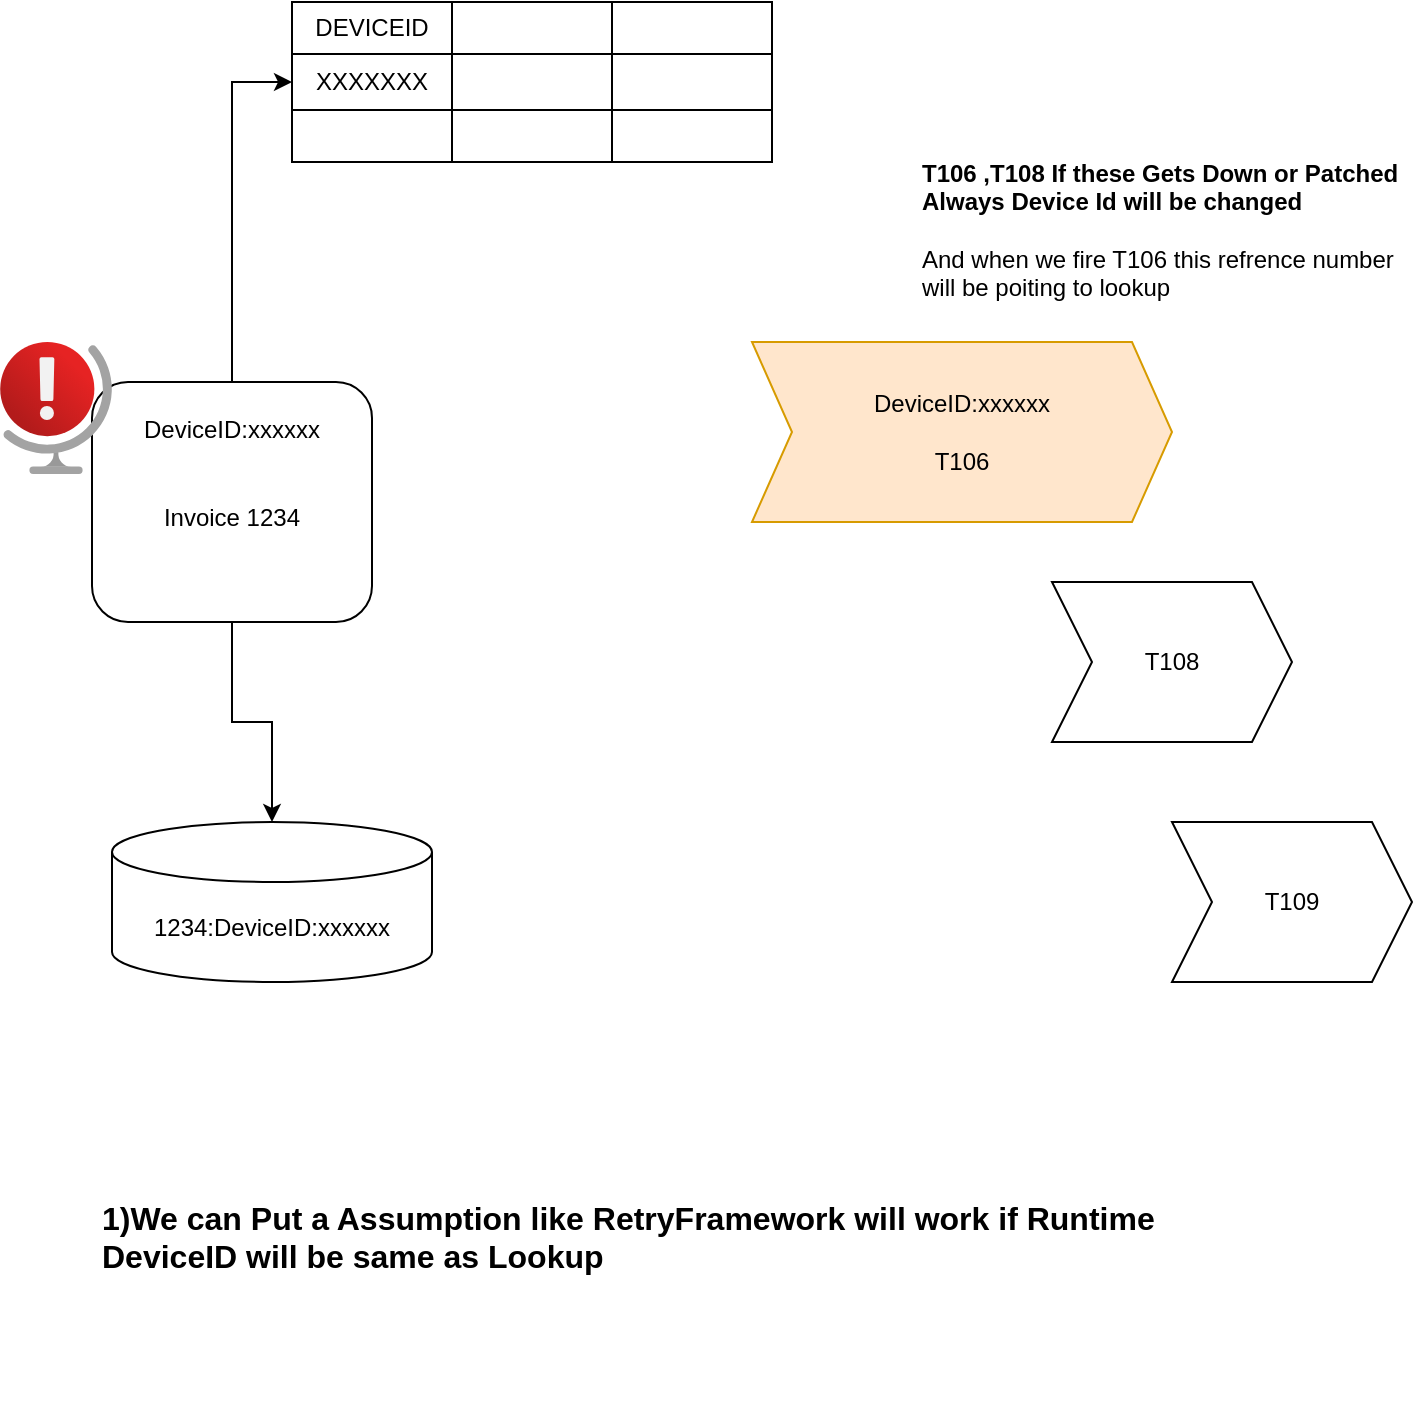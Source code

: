 <mxfile version="15.5.9" type="github">
  <diagram id="2UxOACo_O_TKAJXbDPBZ" name="Page-1">
    <mxGraphModel dx="1320" dy="446" grid="1" gridSize="10" guides="1" tooltips="1" connect="1" arrows="1" fold="1" page="1" pageScale="1" pageWidth="850" pageHeight="1100" math="0" shadow="0">
      <root>
        <mxCell id="0" />
        <mxCell id="1" parent="0" />
        <mxCell id="qAsrmmUzswC5HKgWTjrL-9" style="edgeStyle=orthogonalEdgeStyle;rounded=0;orthogonalLoop=1;jettySize=auto;html=1;entryX=0.5;entryY=0;entryDx=0;entryDy=0;entryPerimeter=0;" parent="1" source="qAsrmmUzswC5HKgWTjrL-1" target="qAsrmmUzswC5HKgWTjrL-8" edge="1">
          <mxGeometry relative="1" as="geometry" />
        </mxCell>
        <mxCell id="qAsrmmUzswC5HKgWTjrL-23" style="edgeStyle=orthogonalEdgeStyle;rounded=0;orthogonalLoop=1;jettySize=auto;html=1;entryX=0;entryY=0.5;entryDx=0;entryDy=0;" parent="1" source="qAsrmmUzswC5HKgWTjrL-1" target="qAsrmmUzswC5HKgWTjrL-15" edge="1">
          <mxGeometry relative="1" as="geometry">
            <mxPoint x="250" y="60" as="targetPoint" />
          </mxGeometry>
        </mxCell>
        <mxCell id="qAsrmmUzswC5HKgWTjrL-1" value="&lt;div&gt;DeviceID:xxxxxx&lt;/div&gt;&lt;div&gt;&lt;br&gt;&lt;/div&gt;&lt;div&gt;&lt;br&gt;&lt;/div&gt;&lt;div&gt;Invoice 1234&lt;br&gt;&lt;/div&gt;&lt;div&gt;&lt;br&gt;&lt;/div&gt;&lt;div&gt;&lt;br&gt;&lt;/div&gt;" style="rounded=1;whiteSpace=wrap;html=1;" parent="1" vertex="1">
          <mxGeometry x="170" y="200" width="140" height="120" as="geometry" />
        </mxCell>
        <mxCell id="qAsrmmUzswC5HKgWTjrL-5" value="&lt;div&gt;DeviceID:xxxxxx&lt;/div&gt;&lt;div&gt;&lt;br&gt;&lt;/div&gt;&lt;div&gt;T106&lt;/div&gt;" style="shape=step;perimeter=stepPerimeter;whiteSpace=wrap;html=1;fixedSize=1;fillColor=#ffe6cc;strokeColor=#d79b00;" parent="1" vertex="1">
          <mxGeometry x="500" y="180" width="210" height="90" as="geometry" />
        </mxCell>
        <mxCell id="qAsrmmUzswC5HKgWTjrL-6" value="T108" style="shape=step;perimeter=stepPerimeter;whiteSpace=wrap;html=1;fixedSize=1;" parent="1" vertex="1">
          <mxGeometry x="650" y="300" width="120" height="80" as="geometry" />
        </mxCell>
        <mxCell id="qAsrmmUzswC5HKgWTjrL-7" value="" style="aspect=fixed;html=1;points=[];align=center;image;fontSize=12;image=img/lib/azure2/general/Globe_Error.svg;" parent="1" vertex="1">
          <mxGeometry x="124" y="180" width="56.0" height="66" as="geometry" />
        </mxCell>
        <mxCell id="qAsrmmUzswC5HKgWTjrL-8" value="1234:DeviceID:xxxxxx" style="shape=cylinder3;whiteSpace=wrap;html=1;boundedLbl=1;backgroundOutline=1;size=15;" parent="1" vertex="1">
          <mxGeometry x="180" y="420" width="160" height="80" as="geometry" />
        </mxCell>
        <mxCell id="qAsrmmUzswC5HKgWTjrL-10" value="" style="shape=table;html=1;whiteSpace=wrap;startSize=0;container=1;collapsible=0;childLayout=tableLayout;" parent="1" vertex="1">
          <mxGeometry x="270" y="10" width="240" height="80" as="geometry" />
        </mxCell>
        <mxCell id="qAsrmmUzswC5HKgWTjrL-11" value="" style="shape=partialRectangle;html=1;whiteSpace=wrap;collapsible=0;dropTarget=0;pointerEvents=0;fillColor=none;top=0;left=0;bottom=0;right=0;points=[[0,0.5],[1,0.5]];portConstraint=eastwest;" parent="qAsrmmUzswC5HKgWTjrL-10" vertex="1">
          <mxGeometry width="240" height="26" as="geometry" />
        </mxCell>
        <mxCell id="qAsrmmUzswC5HKgWTjrL-12" value="DEVICEID" style="shape=partialRectangle;html=1;whiteSpace=wrap;connectable=0;fillColor=none;top=0;left=0;bottom=0;right=0;overflow=hidden;pointerEvents=1;" parent="qAsrmmUzswC5HKgWTjrL-11" vertex="1">
          <mxGeometry width="80" height="26" as="geometry">
            <mxRectangle width="80" height="26" as="alternateBounds" />
          </mxGeometry>
        </mxCell>
        <mxCell id="qAsrmmUzswC5HKgWTjrL-13" value="" style="shape=partialRectangle;html=1;whiteSpace=wrap;connectable=0;fillColor=none;top=0;left=0;bottom=0;right=0;overflow=hidden;pointerEvents=1;" parent="qAsrmmUzswC5HKgWTjrL-11" vertex="1">
          <mxGeometry x="80" width="80" height="26" as="geometry">
            <mxRectangle width="80" height="26" as="alternateBounds" />
          </mxGeometry>
        </mxCell>
        <mxCell id="qAsrmmUzswC5HKgWTjrL-14" value="" style="shape=partialRectangle;html=1;whiteSpace=wrap;connectable=0;fillColor=none;top=0;left=0;bottom=0;right=0;overflow=hidden;pointerEvents=1;" parent="qAsrmmUzswC5HKgWTjrL-11" vertex="1">
          <mxGeometry x="160" width="80" height="26" as="geometry">
            <mxRectangle width="80" height="26" as="alternateBounds" />
          </mxGeometry>
        </mxCell>
        <mxCell id="qAsrmmUzswC5HKgWTjrL-15" value="" style="shape=partialRectangle;html=1;whiteSpace=wrap;collapsible=0;dropTarget=0;pointerEvents=0;fillColor=none;top=0;left=0;bottom=0;right=0;points=[[0,0.5],[1,0.5]];portConstraint=eastwest;" parent="qAsrmmUzswC5HKgWTjrL-10" vertex="1">
          <mxGeometry y="26" width="240" height="28" as="geometry" />
        </mxCell>
        <mxCell id="qAsrmmUzswC5HKgWTjrL-16" value="XXXXXXX" style="shape=partialRectangle;html=1;whiteSpace=wrap;connectable=0;fillColor=none;top=0;left=0;bottom=0;right=0;overflow=hidden;pointerEvents=1;" parent="qAsrmmUzswC5HKgWTjrL-15" vertex="1">
          <mxGeometry width="80" height="28" as="geometry">
            <mxRectangle width="80" height="28" as="alternateBounds" />
          </mxGeometry>
        </mxCell>
        <mxCell id="qAsrmmUzswC5HKgWTjrL-17" value="" style="shape=partialRectangle;html=1;whiteSpace=wrap;connectable=0;fillColor=none;top=0;left=0;bottom=0;right=0;overflow=hidden;pointerEvents=1;" parent="qAsrmmUzswC5HKgWTjrL-15" vertex="1">
          <mxGeometry x="80" width="80" height="28" as="geometry">
            <mxRectangle width="80" height="28" as="alternateBounds" />
          </mxGeometry>
        </mxCell>
        <mxCell id="qAsrmmUzswC5HKgWTjrL-18" value="" style="shape=partialRectangle;html=1;whiteSpace=wrap;connectable=0;fillColor=none;top=0;left=0;bottom=0;right=0;overflow=hidden;pointerEvents=1;" parent="qAsrmmUzswC5HKgWTjrL-15" vertex="1">
          <mxGeometry x="160" width="80" height="28" as="geometry">
            <mxRectangle width="80" height="28" as="alternateBounds" />
          </mxGeometry>
        </mxCell>
        <mxCell id="qAsrmmUzswC5HKgWTjrL-19" value="" style="shape=partialRectangle;html=1;whiteSpace=wrap;collapsible=0;dropTarget=0;pointerEvents=0;fillColor=none;top=0;left=0;bottom=0;right=0;points=[[0,0.5],[1,0.5]];portConstraint=eastwest;" parent="qAsrmmUzswC5HKgWTjrL-10" vertex="1">
          <mxGeometry y="54" width="240" height="26" as="geometry" />
        </mxCell>
        <mxCell id="qAsrmmUzswC5HKgWTjrL-20" value="" style="shape=partialRectangle;html=1;whiteSpace=wrap;connectable=0;fillColor=none;top=0;left=0;bottom=0;right=0;overflow=hidden;pointerEvents=1;" parent="qAsrmmUzswC5HKgWTjrL-19" vertex="1">
          <mxGeometry width="80" height="26" as="geometry">
            <mxRectangle width="80" height="26" as="alternateBounds" />
          </mxGeometry>
        </mxCell>
        <mxCell id="qAsrmmUzswC5HKgWTjrL-21" value="" style="shape=partialRectangle;html=1;whiteSpace=wrap;connectable=0;fillColor=none;top=0;left=0;bottom=0;right=0;overflow=hidden;pointerEvents=1;" parent="qAsrmmUzswC5HKgWTjrL-19" vertex="1">
          <mxGeometry x="80" width="80" height="26" as="geometry">
            <mxRectangle width="80" height="26" as="alternateBounds" />
          </mxGeometry>
        </mxCell>
        <mxCell id="qAsrmmUzswC5HKgWTjrL-22" value="" style="shape=partialRectangle;html=1;whiteSpace=wrap;connectable=0;fillColor=none;top=0;left=0;bottom=0;right=0;overflow=hidden;pointerEvents=1;" parent="qAsrmmUzswC5HKgWTjrL-19" vertex="1">
          <mxGeometry x="160" width="80" height="26" as="geometry">
            <mxRectangle width="80" height="26" as="alternateBounds" />
          </mxGeometry>
        </mxCell>
        <mxCell id="qAsrmmUzswC5HKgWTjrL-24" value="&lt;div&gt;&lt;b&gt;&lt;br&gt;&lt;/b&gt;&lt;/div&gt;&lt;div&gt;&lt;b&gt;&lt;br&gt;&lt;/b&gt;&lt;/div&gt;&lt;div&gt;&lt;b&gt;T106 ,T108 If these Gets Down or Patched Always Device Id will be changed&amp;nbsp; &lt;/b&gt;&lt;/div&gt;&lt;div&gt;&lt;br&gt;&lt;/div&gt;&lt;div&gt;And when we fire T106 this refrence number will be poiting to lookup&lt;br&gt;&lt;/div&gt;" style="text;html=1;strokeColor=none;fillColor=none;spacing=5;spacingTop=-20;whiteSpace=wrap;overflow=hidden;rounded=0;" parent="1" vertex="1">
          <mxGeometry x="580" y="70" width="250" height="100" as="geometry" />
        </mxCell>
        <mxCell id="qAsrmmUzswC5HKgWTjrL-25" value="T109" style="shape=step;perimeter=stepPerimeter;whiteSpace=wrap;html=1;fixedSize=1;" parent="1" vertex="1">
          <mxGeometry x="710" y="420" width="120" height="80" as="geometry" />
        </mxCell>
        <mxCell id="qAsrmmUzswC5HKgWTjrL-27" value="&lt;div&gt;&lt;font style=&quot;font-size: 24px&quot;&gt;&lt;b&gt;&lt;br&gt;&lt;/b&gt;&lt;/font&gt;&lt;/div&gt;&lt;font size=&quot;3&quot;&gt;&lt;b&gt;1)We can Put a Assumption like RetryFramework will work if Runtime DeviceID will be same as Lookup&lt;/b&gt;&lt;/font&gt;" style="text;html=1;strokeColor=none;fillColor=none;spacing=5;spacingTop=-20;whiteSpace=wrap;overflow=hidden;rounded=0;" parent="1" vertex="1">
          <mxGeometry x="170" y="590" width="600" height="120" as="geometry" />
        </mxCell>
      </root>
    </mxGraphModel>
  </diagram>
</mxfile>

